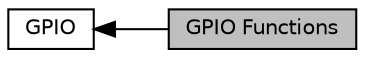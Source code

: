 digraph "GPIO Functions"
{
  edge [fontname="Helvetica",fontsize="10",labelfontname="Helvetica",labelfontsize="10"];
  node [fontname="Helvetica",fontsize="10",shape=record];
  rankdir=LR;
  Node0 [label="GPIO Functions",height=0.2,width=0.4,color="black", fillcolor="grey75", style="filled", fontcolor="black"];
  Node1 [label="GPIO",height=0.2,width=0.4,color="black", fillcolor="white", style="filled",URL="$group___s_d___g_p_i_o.html",tooltip="GPIO configuration for peripheral pins including alternate function configurations. "];
  Node1->Node0 [shape=plaintext, dir="back", style="solid"];
}
